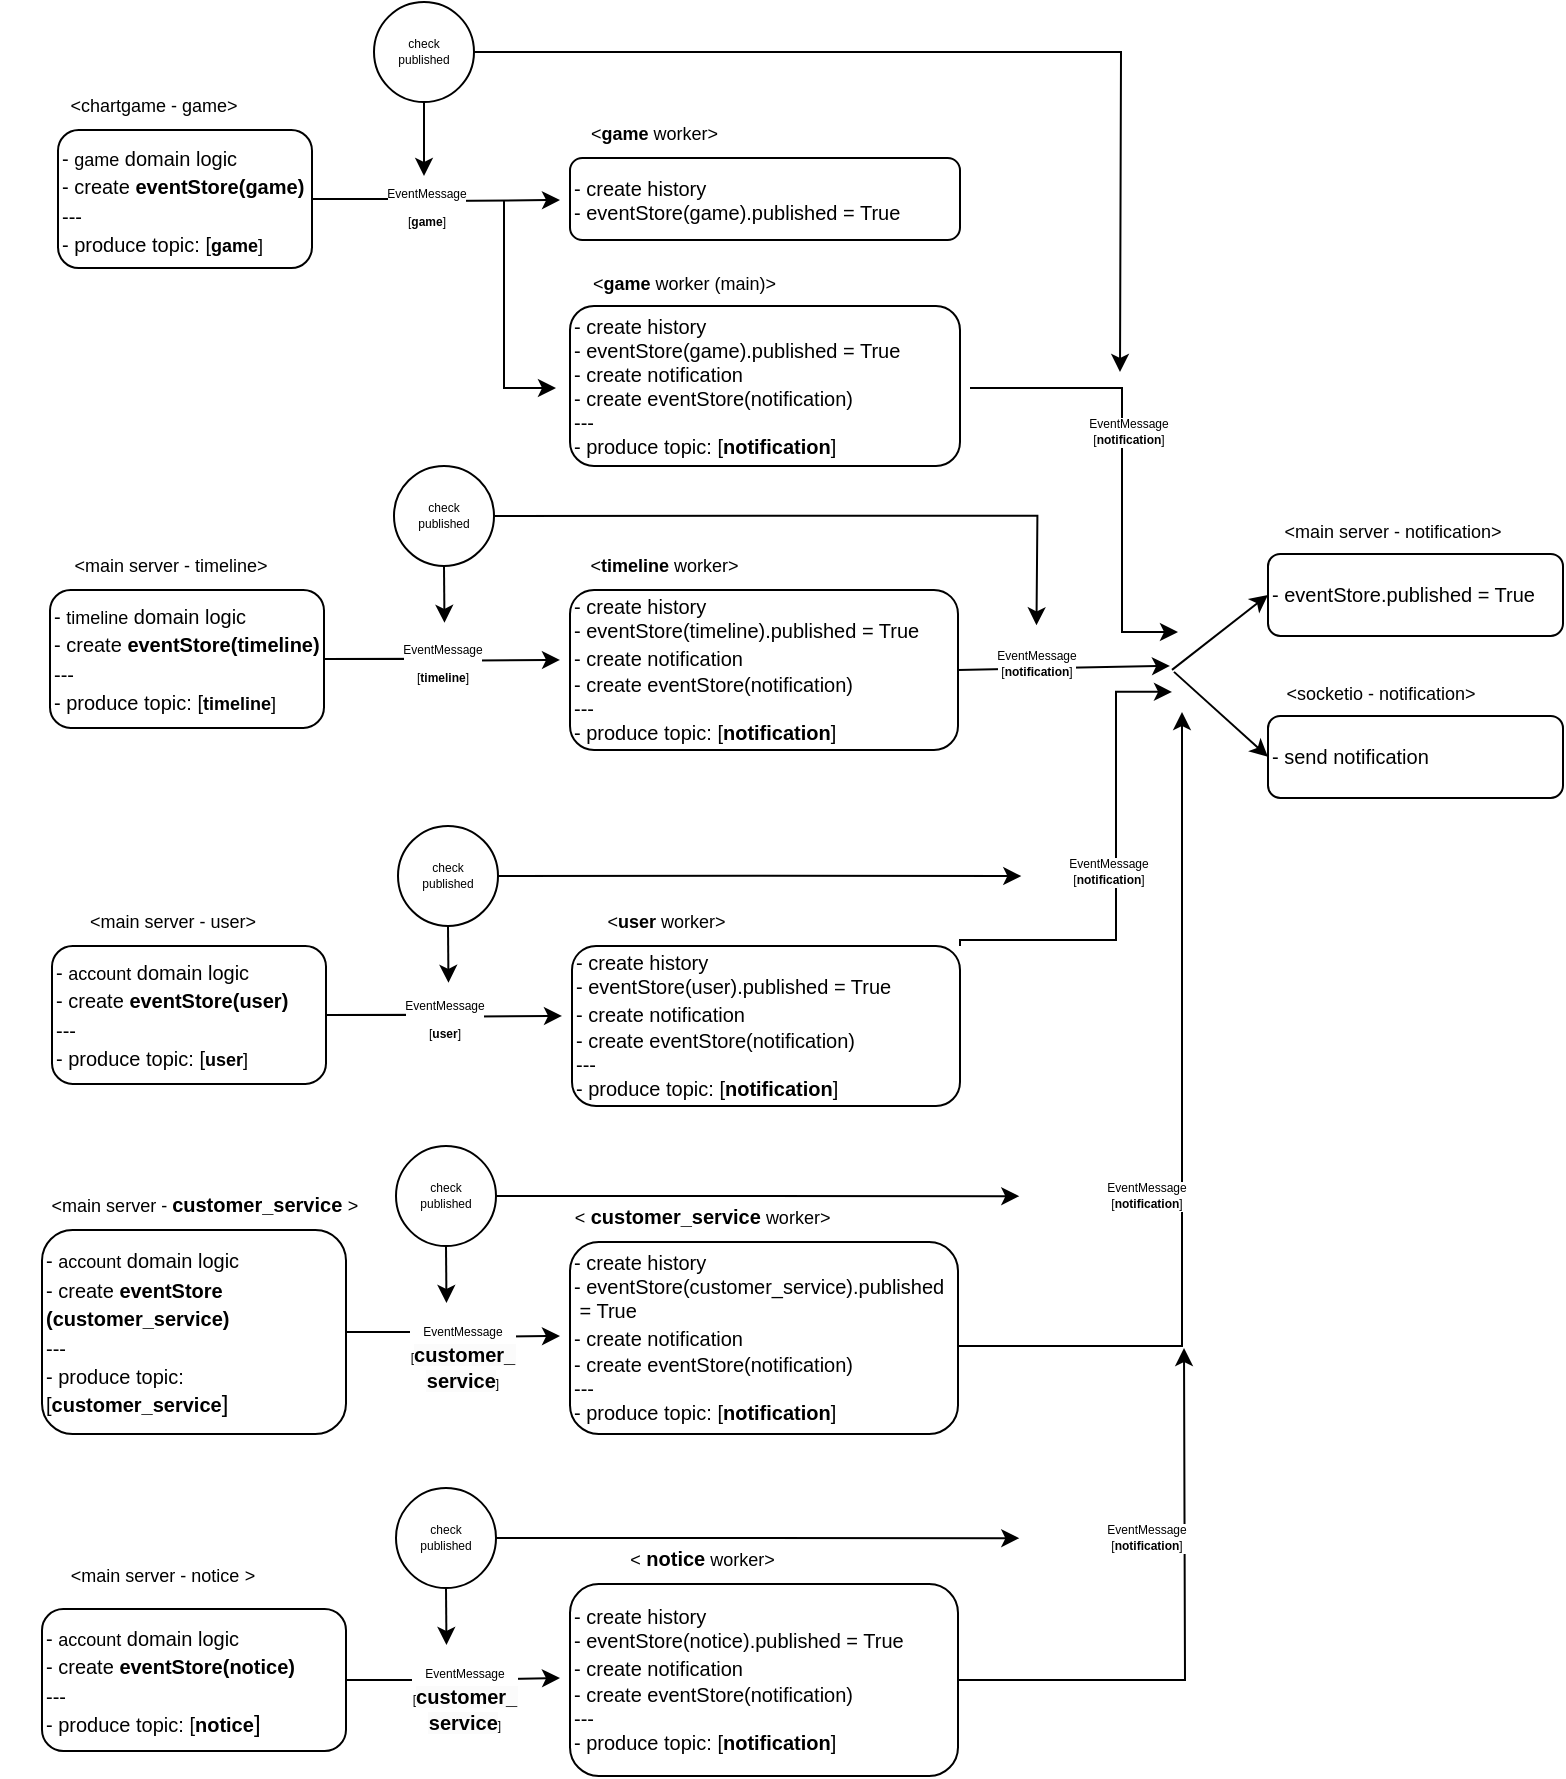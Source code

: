 <mxfile version="21.1.4" type="github">
  <diagram id="kS4wOgJoJpctDWW6DtEb" name="페이지-1">
    <mxGraphModel dx="989" dy="532" grid="0" gridSize="10" guides="1" tooltips="1" connect="1" arrows="1" fold="1" page="1" pageScale="1" pageWidth="1600" pageHeight="1200" math="0" shadow="0">
      <root>
        <mxCell id="0" />
        <mxCell id="1" parent="0" />
        <mxCell id="ygI4qlTkpjzLrh8nmS6X-7" value="&lt;p&gt;&lt;font style=&quot;font-size: 6px;&quot;&gt;EventMessage&lt;br&gt;[&lt;b style=&quot;&quot;&gt;game&lt;/b&gt;]&lt;/font&gt;&lt;/p&gt;" style="edgeStyle=orthogonalEdgeStyle;rounded=0;orthogonalLoop=1;jettySize=auto;html=1;exitX=1;exitY=0.5;exitDx=0;exitDy=0;" parent="1" source="ygI4qlTkpjzLrh8nmS6X-1" edge="1">
          <mxGeometry x="-0.1" y="-2" relative="1" as="geometry">
            <mxPoint x="348" y="186" as="targetPoint" />
            <mxPoint as="offset" />
          </mxGeometry>
        </mxCell>
        <mxCell id="ygI4qlTkpjzLrh8nmS6X-1" value="&lt;span style=&quot;background-color: initial; font-size: x-small;&quot;&gt;-&amp;nbsp;&lt;/span&gt;&lt;span style=&quot;font-size: 9px; text-align: center;&quot;&gt;game&lt;/span&gt;&lt;span style=&quot;background-color: initial; font-size: x-small;&quot;&gt;&amp;nbsp;domain logic&lt;br&gt;- create &lt;b&gt;eventStore(game)&lt;/b&gt;&lt;br&gt;---&lt;br&gt;- produce topic: [&lt;/span&gt;&lt;span style=&quot;font-size: 9px; text-align: center;&quot;&gt;&lt;b&gt;game&lt;/b&gt;]&lt;/span&gt;&lt;span style=&quot;background-color: initial; font-size: x-small;&quot;&gt;&lt;br&gt;&lt;/span&gt;" style="rounded=1;whiteSpace=wrap;html=1;align=left;" parent="1" vertex="1">
          <mxGeometry x="97" y="151" width="127" height="69" as="geometry" />
        </mxCell>
        <mxCell id="ygI4qlTkpjzLrh8nmS6X-2" value="&lt;font style=&quot;font-size: 9px;&quot;&gt;&amp;lt;chartgame - game&amp;gt;&lt;/font&gt;" style="text;html=1;strokeColor=none;fillColor=none;align=center;verticalAlign=middle;whiteSpace=wrap;rounded=0;" parent="1" vertex="1">
          <mxGeometry x="93" y="131" width="104" height="14" as="geometry" />
        </mxCell>
        <mxCell id="ygI4qlTkpjzLrh8nmS6X-18" value="&lt;font style=&quot;font-size: 9px;&quot;&gt;&lt;b&gt;&amp;nbsp;&lt;/b&gt;&amp;lt;&lt;b&gt;game &lt;/b&gt;worker&amp;gt;&lt;/font&gt;" style="text;html=1;strokeColor=none;fillColor=none;align=center;verticalAlign=middle;whiteSpace=wrap;rounded=0;" parent="1" vertex="1">
          <mxGeometry x="342" y="145" width="104" height="14" as="geometry" />
        </mxCell>
        <mxCell id="ygI4qlTkpjzLrh8nmS6X-20" value="&lt;span style=&quot;background-color: initial;&quot;&gt;&lt;font size=&quot;1&quot;&gt;&lt;div style=&quot;&quot;&gt;&lt;/div&gt;&lt;/font&gt;&lt;/span&gt;&lt;div style=&quot;font-size: x-small;&quot;&gt;- create history&lt;/div&gt;&lt;div style=&quot;font-size: x-small;&quot;&gt;- eventStore(game).published = True&lt;/div&gt;" style="rounded=1;whiteSpace=wrap;html=1;align=left;" parent="1" vertex="1">
          <mxGeometry x="353" y="165" width="195" height="41" as="geometry" />
        </mxCell>
        <mxCell id="ygI4qlTkpjzLrh8nmS6X-30" value="&lt;span style=&quot;background-color: initial;&quot;&gt;&lt;font size=&quot;1&quot;&gt;&lt;div style=&quot;&quot;&gt;&lt;span style=&quot;background-color: initial;&quot;&gt;- eventStore.published = True&lt;/span&gt;&lt;br&gt;&lt;/div&gt;&lt;/font&gt;&lt;/span&gt;" style="rounded=1;whiteSpace=wrap;html=1;align=left;" parent="1" vertex="1">
          <mxGeometry x="702" y="362.94" width="147.5" height="41" as="geometry" />
        </mxCell>
        <mxCell id="ygI4qlTkpjzLrh8nmS6X-31" value="&lt;font style=&quot;font-size: 9px;&quot;&gt;&amp;lt;main server - notification&amp;gt;&lt;/font&gt;" style="text;html=1;strokeColor=none;fillColor=none;align=center;verticalAlign=middle;whiteSpace=wrap;rounded=0;" parent="1" vertex="1">
          <mxGeometry x="696" y="343.94" width="137" height="14" as="geometry" />
        </mxCell>
        <mxCell id="ygI4qlTkpjzLrh8nmS6X-32" value="&lt;span style=&quot;background-color: initial;&quot;&gt;&lt;font size=&quot;1&quot;&gt;&lt;div style=&quot;&quot;&gt;- send notification&lt;/div&gt;&lt;/font&gt;&lt;/span&gt;" style="rounded=1;whiteSpace=wrap;html=1;align=left;" parent="1" vertex="1">
          <mxGeometry x="702" y="443.94" width="147.5" height="41" as="geometry" />
        </mxCell>
        <mxCell id="ygI4qlTkpjzLrh8nmS6X-33" value="&lt;font style=&quot;font-size: 9px;&quot;&gt;&amp;lt;socketio - notification&amp;gt;&lt;/font&gt;" style="text;html=1;strokeColor=none;fillColor=none;align=center;verticalAlign=middle;whiteSpace=wrap;rounded=0;" parent="1" vertex="1">
          <mxGeometry x="696" y="424.94" width="125" height="14" as="geometry" />
        </mxCell>
        <mxCell id="ygI4qlTkpjzLrh8nmS6X-34" value="" style="edgeStyle=none;orthogonalLoop=1;jettySize=auto;html=1;rounded=0;fontFamily=Helvetica;fontSize=6;entryX=0;entryY=0.5;entryDx=0;entryDy=0;" parent="1" target="ygI4qlTkpjzLrh8nmS6X-30" edge="1">
          <mxGeometry width="80" relative="1" as="geometry">
            <mxPoint x="654" y="420.94" as="sourcePoint" />
            <mxPoint x="701" y="421.15" as="targetPoint" />
            <Array as="points" />
          </mxGeometry>
        </mxCell>
        <mxCell id="ygI4qlTkpjzLrh8nmS6X-35" value="" style="edgeStyle=none;orthogonalLoop=1;jettySize=auto;html=1;rounded=0;fontFamily=Helvetica;fontSize=6;entryX=0;entryY=0.5;entryDx=0;entryDy=0;" parent="1" target="ygI4qlTkpjzLrh8nmS6X-32" edge="1">
          <mxGeometry width="80" relative="1" as="geometry">
            <mxPoint x="655" y="421.94" as="sourcePoint" />
            <mxPoint x="685" y="435.94" as="targetPoint" />
            <Array as="points" />
          </mxGeometry>
        </mxCell>
        <mxCell id="ygI4qlTkpjzLrh8nmS6X-36" value="&lt;p&gt;&lt;font style=&quot;font-size: 6px;&quot;&gt;EventMessage&lt;br&gt;[&lt;b style=&quot;&quot;&gt;timeline&lt;/b&gt;]&lt;/font&gt;&lt;/p&gt;" style="edgeStyle=orthogonalEdgeStyle;rounded=0;orthogonalLoop=1;jettySize=auto;html=1;exitX=1;exitY=0.5;exitDx=0;exitDy=0;" parent="1" source="ygI4qlTkpjzLrh8nmS6X-37" edge="1">
          <mxGeometry relative="1" as="geometry">
            <mxPoint x="348" y="415.94" as="targetPoint" />
          </mxGeometry>
        </mxCell>
        <mxCell id="ygI4qlTkpjzLrh8nmS6X-37" value="&lt;span style=&quot;background-color: initial; font-size: x-small;&quot;&gt;-&amp;nbsp;&lt;/span&gt;&lt;span style=&quot;font-size: 9px; text-align: center;&quot;&gt;timeline&lt;/span&gt;&lt;span style=&quot;background-color: initial; font-size: x-small;&quot;&gt;&amp;nbsp;domain logic&lt;br&gt;- create &lt;b&gt;eventStore(timeline)&lt;/b&gt;&lt;br&gt;---&lt;br&gt;- produce topic: [&lt;/span&gt;&lt;span style=&quot;font-size: 9px; text-align: center;&quot;&gt;&lt;b&gt;timeline&lt;/b&gt;&lt;/span&gt;&lt;span style=&quot;font-size: 9px; text-align: center;&quot;&gt;]&lt;/span&gt;&lt;span style=&quot;background-color: initial; font-size: x-small;&quot;&gt;&lt;br&gt;&lt;/span&gt;" style="rounded=1;whiteSpace=wrap;html=1;align=left;" parent="1" vertex="1">
          <mxGeometry x="93" y="380.94" width="137" height="69" as="geometry" />
        </mxCell>
        <mxCell id="ygI4qlTkpjzLrh8nmS6X-38" value="&lt;font style=&quot;font-size: 9px;&quot;&gt;&amp;lt;main server - timeline&amp;gt;&lt;/font&gt;" style="text;html=1;strokeColor=none;fillColor=none;align=center;verticalAlign=middle;whiteSpace=wrap;rounded=0;" parent="1" vertex="1">
          <mxGeometry x="93" y="360.94" width="121" height="14" as="geometry" />
        </mxCell>
        <mxCell id="ygI4qlTkpjzLrh8nmS6X-39" value="&lt;font style=&quot;font-size: 9px;&quot;&gt;&lt;b&gt;&amp;nbsp;&lt;/b&gt;&amp;lt;&lt;b&gt;timeline&amp;nbsp;&lt;/b&gt;worker&amp;gt;&lt;/font&gt;" style="text;html=1;strokeColor=none;fillColor=none;align=center;verticalAlign=middle;whiteSpace=wrap;rounded=0;" parent="1" vertex="1">
          <mxGeometry x="347" y="360.94" width="104" height="14" as="geometry" />
        </mxCell>
        <mxCell id="ygI4qlTkpjzLrh8nmS6X-42" style="edgeStyle=none;rounded=0;orthogonalLoop=1;jettySize=auto;html=1;exitX=1;exitY=0.5;exitDx=0;exitDy=0;fontFamily=Helvetica;fontSize=6;" parent="1" source="ygI4qlTkpjzLrh8nmS6X-40" edge="1">
          <mxGeometry relative="1" as="geometry">
            <mxPoint x="653" y="418.94" as="targetPoint" />
          </mxGeometry>
        </mxCell>
        <mxCell id="ygI4qlTkpjzLrh8nmS6X-46" value="EventMessage&lt;br&gt;[&lt;b&gt;notification&lt;/b&gt;]" style="edgeLabel;html=1;align=center;verticalAlign=middle;resizable=0;points=[];fontSize=6;fontFamily=Helvetica;" parent="ygI4qlTkpjzLrh8nmS6X-42" vertex="1" connectable="0">
          <mxGeometry x="-0.329" y="3" relative="1" as="geometry">
            <mxPoint x="3" as="offset" />
          </mxGeometry>
        </mxCell>
        <mxCell id="ygI4qlTkpjzLrh8nmS6X-40" value="&lt;font size=&quot;1&quot;&gt;&lt;div style=&quot;&quot;&gt;- create history&lt;/div&gt;&lt;div style=&quot;&quot;&gt;- eventStore(timeline).published = True&lt;/div&gt;&lt;/font&gt;&lt;span style=&quot;font-size: x-small;&quot;&gt;- create notification&lt;/span&gt;&lt;span style=&quot;background-color: initial;&quot;&gt;&lt;font size=&quot;1&quot;&gt;&lt;div style=&quot;&quot;&gt;- create eventStore(notification)&lt;/div&gt;&lt;div style=&quot;&quot;&gt;---&lt;/div&gt;&lt;div style=&quot;&quot;&gt;- produce topic: [&lt;b&gt;notification&lt;/b&gt;]&lt;/div&gt;&lt;/font&gt;&lt;/span&gt;" style="rounded=1;whiteSpace=wrap;html=1;align=left;" parent="1" vertex="1">
          <mxGeometry x="353" y="380.94" width="194" height="80.06" as="geometry" />
        </mxCell>
        <mxCell id="ygI4qlTkpjzLrh8nmS6X-47" value="&lt;p&gt;&lt;font style=&quot;font-size: 6px;&quot;&gt;EventMessage&lt;br&gt;[&lt;b style=&quot;&quot;&gt;user&lt;/b&gt;]&lt;/font&gt;&lt;/p&gt;" style="edgeStyle=orthogonalEdgeStyle;rounded=0;orthogonalLoop=1;jettySize=auto;html=1;exitX=1;exitY=0.5;exitDx=0;exitDy=0;" parent="1" source="ygI4qlTkpjzLrh8nmS6X-48" edge="1">
          <mxGeometry relative="1" as="geometry">
            <mxPoint x="349" y="593.94" as="targetPoint" />
          </mxGeometry>
        </mxCell>
        <mxCell id="ygI4qlTkpjzLrh8nmS6X-48" value="&lt;span style=&quot;background-color: initial; font-size: x-small;&quot;&gt;-&amp;nbsp;&lt;/span&gt;&lt;span style=&quot;font-size: 9px; text-align: center;&quot;&gt;account&lt;/span&gt;&lt;span style=&quot;background-color: initial; font-size: x-small;&quot;&gt;&amp;nbsp;domain logic&lt;br&gt;- create &lt;b&gt;eventStore(user)&lt;/b&gt;&lt;br&gt;---&lt;br&gt;- produce topic: [&lt;/span&gt;&lt;span style=&quot;font-size: 9px; text-align: center;&quot;&gt;&lt;b&gt;user&lt;/b&gt;&lt;/span&gt;&lt;span style=&quot;font-size: 9px; text-align: center;&quot;&gt;]&lt;/span&gt;&lt;span style=&quot;background-color: initial; font-size: x-small;&quot;&gt;&lt;br&gt;&lt;/span&gt;" style="rounded=1;whiteSpace=wrap;html=1;align=left;" parent="1" vertex="1">
          <mxGeometry x="94" y="558.94" width="137" height="69" as="geometry" />
        </mxCell>
        <mxCell id="ygI4qlTkpjzLrh8nmS6X-49" value="&lt;font style=&quot;font-size: 9px;&quot;&gt;&amp;lt;main server - user&amp;gt;&lt;/font&gt;" style="text;html=1;strokeColor=none;fillColor=none;align=center;verticalAlign=middle;whiteSpace=wrap;rounded=0;" parent="1" vertex="1">
          <mxGeometry x="94" y="538.94" width="121" height="14" as="geometry" />
        </mxCell>
        <mxCell id="ygI4qlTkpjzLrh8nmS6X-50" value="&lt;font style=&quot;font-size: 9px;&quot;&gt;&lt;b&gt;&amp;nbsp;&lt;/b&gt;&amp;lt;&lt;b&gt;user&amp;nbsp;&lt;/b&gt;worker&amp;gt;&lt;/font&gt;" style="text;html=1;strokeColor=none;fillColor=none;align=center;verticalAlign=middle;whiteSpace=wrap;rounded=0;" parent="1" vertex="1">
          <mxGeometry x="348" y="538.94" width="104" height="14" as="geometry" />
        </mxCell>
        <mxCell id="ygI4qlTkpjzLrh8nmS6X-52" style="edgeStyle=orthogonalEdgeStyle;rounded=0;orthogonalLoop=1;jettySize=auto;html=1;exitX=1;exitY=0;exitDx=0;exitDy=0;fontFamily=Helvetica;fontSize=6;" parent="1" source="ygI4qlTkpjzLrh8nmS6X-51" edge="1">
          <mxGeometry relative="1" as="geometry">
            <mxPoint x="654" y="431.94" as="targetPoint" />
            <Array as="points">
              <mxPoint x="548" y="555.94" />
              <mxPoint x="626" y="555.94" />
              <mxPoint x="626" y="431.94" />
            </Array>
          </mxGeometry>
        </mxCell>
        <mxCell id="ygI4qlTkpjzLrh8nmS6X-53" value="EventMessage&lt;br&gt;[&lt;b&gt;notification&lt;/b&gt;]" style="edgeLabel;html=1;align=center;verticalAlign=middle;resizable=0;points=[];fontSize=6;fontFamily=Helvetica;" parent="ygI4qlTkpjzLrh8nmS6X-52" vertex="1" connectable="0">
          <mxGeometry x="-0.483" relative="1" as="geometry">
            <mxPoint x="17" y="-34" as="offset" />
          </mxGeometry>
        </mxCell>
        <mxCell id="ygI4qlTkpjzLrh8nmS6X-51" value="&lt;font size=&quot;1&quot;&gt;&lt;div style=&quot;&quot;&gt;- create history&lt;/div&gt;&lt;div style=&quot;&quot;&gt;- eventStore(user).published = True&lt;span style=&quot;background-color: initial;&quot;&gt;&amp;nbsp;&lt;/span&gt;&lt;/div&gt;&lt;/font&gt;&lt;span style=&quot;font-size: x-small;&quot;&gt;- create notification&lt;/span&gt;&lt;span style=&quot;background-color: initial;&quot;&gt;&lt;font size=&quot;1&quot;&gt;&lt;div style=&quot;&quot;&gt;- create eventStore(notification)&lt;/div&gt;&lt;div style=&quot;&quot;&gt;---&lt;/div&gt;&lt;div style=&quot;&quot;&gt;- produce topic: [&lt;b&gt;notification&lt;/b&gt;]&lt;/div&gt;&lt;/font&gt;&lt;/span&gt;" style="rounded=1;whiteSpace=wrap;html=1;align=left;" parent="1" vertex="1">
          <mxGeometry x="354" y="558.94" width="194" height="80.06" as="geometry" />
        </mxCell>
        <mxCell id="n5KtZQD_1HHvi992WCK9-2" style="edgeStyle=orthogonalEdgeStyle;rounded=0;orthogonalLoop=1;jettySize=auto;html=1;exitX=0.5;exitY=1;exitDx=0;exitDy=0;fontFamily=Helvetica;fontSize=6;" parent="1" source="n5KtZQD_1HHvi992WCK9-1" edge="1">
          <mxGeometry relative="1" as="geometry">
            <mxPoint x="280" y="174" as="targetPoint" />
            <Array as="points">
              <mxPoint x="280" y="142" />
              <mxPoint x="280" y="171" />
            </Array>
          </mxGeometry>
        </mxCell>
        <mxCell id="n5KtZQD_1HHvi992WCK9-11" style="edgeStyle=orthogonalEdgeStyle;rounded=0;orthogonalLoop=1;jettySize=auto;html=1;exitX=1;exitY=0.5;exitDx=0;exitDy=0;fontFamily=Helvetica;fontSize=6;" parent="1" source="n5KtZQD_1HHvi992WCK9-1" edge="1">
          <mxGeometry relative="1" as="geometry">
            <mxPoint x="628" y="272" as="targetPoint" />
          </mxGeometry>
        </mxCell>
        <mxCell id="n5KtZQD_1HHvi992WCK9-1" value="check&lt;br&gt;published" style="ellipse;whiteSpace=wrap;html=1;fontFamily=Helvetica;fontSize=6;" parent="1" vertex="1">
          <mxGeometry x="255" y="87" width="50" height="50" as="geometry" />
        </mxCell>
        <mxCell id="n5KtZQD_1HHvi992WCK9-5" style="edgeStyle=orthogonalEdgeStyle;rounded=0;orthogonalLoop=1;jettySize=auto;html=1;exitX=0.5;exitY=1;exitDx=0;exitDy=0;fontFamily=Helvetica;fontSize=6;" parent="1" source="n5KtZQD_1HHvi992WCK9-6" edge="1">
          <mxGeometry relative="1" as="geometry">
            <mxPoint x="290.241" y="397.423" as="targetPoint" />
          </mxGeometry>
        </mxCell>
        <mxCell id="n5KtZQD_1HHvi992WCK9-10" style="edgeStyle=orthogonalEdgeStyle;rounded=0;orthogonalLoop=1;jettySize=auto;html=1;exitX=1;exitY=0.5;exitDx=0;exitDy=0;fontFamily=Helvetica;fontSize=6;" parent="1" source="n5KtZQD_1HHvi992WCK9-6" edge="1">
          <mxGeometry relative="1" as="geometry">
            <mxPoint x="586.241" y="398.664" as="targetPoint" />
          </mxGeometry>
        </mxCell>
        <mxCell id="n5KtZQD_1HHvi992WCK9-6" value="check&lt;br&gt;published" style="ellipse;whiteSpace=wrap;html=1;fontFamily=Helvetica;fontSize=6;" parent="1" vertex="1">
          <mxGeometry x="265" y="318.94" width="50" height="50" as="geometry" />
        </mxCell>
        <mxCell id="n5KtZQD_1HHvi992WCK9-7" style="edgeStyle=orthogonalEdgeStyle;rounded=0;orthogonalLoop=1;jettySize=auto;html=1;exitX=0.5;exitY=1;exitDx=0;exitDy=0;fontFamily=Helvetica;fontSize=6;" parent="1" source="n5KtZQD_1HHvi992WCK9-8" edge="1">
          <mxGeometry relative="1" as="geometry">
            <mxPoint x="292.241" y="577.423" as="targetPoint" />
          </mxGeometry>
        </mxCell>
        <mxCell id="n5KtZQD_1HHvi992WCK9-9" style="edgeStyle=orthogonalEdgeStyle;rounded=0;orthogonalLoop=1;jettySize=auto;html=1;exitX=1;exitY=0.5;exitDx=0;exitDy=0;fontFamily=Helvetica;fontSize=6;" parent="1" source="n5KtZQD_1HHvi992WCK9-8" edge="1">
          <mxGeometry relative="1" as="geometry">
            <mxPoint x="578.655" y="524.043" as="targetPoint" />
          </mxGeometry>
        </mxCell>
        <mxCell id="n5KtZQD_1HHvi992WCK9-8" value="check&lt;br&gt;published" style="ellipse;whiteSpace=wrap;html=1;fontFamily=Helvetica;fontSize=6;" parent="1" vertex="1">
          <mxGeometry x="267" y="498.94" width="50" height="50" as="geometry" />
        </mxCell>
        <mxCell id="0CbeLbWnWoLKqLyISxYu-1" value="&lt;span style=&quot;background-color: initial;&quot;&gt;&lt;font size=&quot;1&quot;&gt;&lt;div style=&quot;&quot;&gt;&lt;/div&gt;&lt;/font&gt;&lt;/span&gt;&lt;div style=&quot;font-size: x-small;&quot;&gt;- create history&lt;/div&gt;&lt;div style=&quot;font-size: x-small;&quot;&gt;- eventStore(game).published = True&lt;/div&gt;&lt;div style=&quot;font-size: x-small;&quot;&gt;- create notification&lt;/div&gt;&lt;div style=&quot;font-size: x-small;&quot;&gt;- create eventStore(notification)&lt;/div&gt;&lt;div style=&quot;font-size: x-small;&quot;&gt;---&lt;/div&gt;&lt;div style=&quot;font-size: x-small;&quot;&gt;- produce topic: [&lt;b&gt;notification&lt;/b&gt;]&lt;/div&gt;" style="rounded=1;whiteSpace=wrap;html=1;align=left;" parent="1" vertex="1">
          <mxGeometry x="353" y="239" width="195" height="80" as="geometry" />
        </mxCell>
        <mxCell id="0CbeLbWnWoLKqLyISxYu-2" style="edgeStyle=orthogonalEdgeStyle;rounded=0;orthogonalLoop=1;jettySize=auto;html=1;fontFamily=Helvetica;fontSize=6;" parent="1" edge="1">
          <mxGeometry relative="1" as="geometry">
            <mxPoint x="657" y="402" as="targetPoint" />
            <Array as="points">
              <mxPoint x="629" y="280" />
              <mxPoint x="629" y="402" />
            </Array>
            <mxPoint x="553" y="280" as="sourcePoint" />
          </mxGeometry>
        </mxCell>
        <mxCell id="0CbeLbWnWoLKqLyISxYu-3" value="EventMessage&lt;br&gt;[&lt;b&gt;notification&lt;/b&gt;]" style="edgeLabel;html=1;align=center;verticalAlign=middle;resizable=0;points=[];fontSize=6;fontFamily=Helvetica;" parent="0CbeLbWnWoLKqLyISxYu-2" vertex="1" connectable="0">
          <mxGeometry x="-0.33" y="-1" relative="1" as="geometry">
            <mxPoint x="3" y="21" as="offset" />
          </mxGeometry>
        </mxCell>
        <mxCell id="0CbeLbWnWoLKqLyISxYu-6" value="&lt;font style=&quot;font-size: 9px;&quot;&gt;&lt;b&gt;&amp;nbsp;&lt;/b&gt;&amp;lt;&lt;b&gt;game &lt;/b&gt;worker (main)&amp;gt;&lt;/font&gt;" style="text;html=1;strokeColor=none;fillColor=none;align=center;verticalAlign=middle;whiteSpace=wrap;rounded=0;" parent="1" vertex="1">
          <mxGeometry x="353" y="220" width="112" height="14" as="geometry" />
        </mxCell>
        <mxCell id="0CbeLbWnWoLKqLyISxYu-10" value="" style="edgeStyle=none;orthogonalLoop=1;jettySize=auto;html=1;rounded=0;" parent="1" edge="1">
          <mxGeometry width="100" relative="1" as="geometry">
            <mxPoint x="320" y="186" as="sourcePoint" />
            <mxPoint x="346" y="280" as="targetPoint" />
            <Array as="points">
              <mxPoint x="320" y="280" />
            </Array>
          </mxGeometry>
        </mxCell>
        <mxCell id="8nb21TrZ33kqRCniUgmC-1" value="&lt;p&gt;&lt;font style=&quot;font-size: 6px;&quot;&gt;EventMessage&lt;br&gt;[&lt;b style=&quot;border-color: var(--border-color); text-align: left; background-color: rgb(251, 251, 251); font-size: x-small;&quot;&gt;customer_&lt;br&gt;service&lt;/b&gt;]&lt;/font&gt;&lt;/p&gt;" style="edgeStyle=orthogonalEdgeStyle;rounded=0;orthogonalLoop=1;jettySize=auto;html=1;exitX=1;exitY=0.5;exitDx=0;exitDy=0;" edge="1" parent="1" source="8nb21TrZ33kqRCniUgmC-2">
          <mxGeometry x="0.101" y="-9" relative="1" as="geometry">
            <mxPoint x="348" y="754" as="targetPoint" />
            <mxPoint as="offset" />
          </mxGeometry>
        </mxCell>
        <mxCell id="8nb21TrZ33kqRCniUgmC-2" value="&lt;span style=&quot;background-color: initial; font-size: x-small;&quot;&gt;-&amp;nbsp;&lt;/span&gt;&lt;span style=&quot;font-size: 9px; text-align: center;&quot;&gt;account&lt;/span&gt;&lt;span style=&quot;background-color: initial; font-size: x-small;&quot;&gt;&amp;nbsp;domain logic&lt;br&gt;- create &lt;b&gt;eventStore&lt;br&gt;(customer_service)&lt;/b&gt;&lt;br&gt;---&lt;br&gt;- produce topic: [&lt;/span&gt;&lt;b style=&quot;border-color: var(--border-color); font-size: x-small;&quot;&gt;customer_service&lt;/b&gt;]&lt;span style=&quot;background-color: initial; font-size: x-small;&quot;&gt;&lt;br&gt;&lt;/span&gt;" style="rounded=1;whiteSpace=wrap;html=1;align=left;" vertex="1" parent="1">
          <mxGeometry x="89" y="701" width="152" height="102" as="geometry" />
        </mxCell>
        <mxCell id="8nb21TrZ33kqRCniUgmC-3" value="&lt;font style=&quot;font-size: 9px;&quot;&gt;&amp;lt;main server -&amp;nbsp;&lt;b style=&quot;border-color: var(--border-color); font-size: x-small; text-align: left;&quot;&gt;customer_service&amp;nbsp;&lt;/b&gt;&amp;gt;&lt;/font&gt;" style="text;html=1;strokeColor=none;fillColor=none;align=center;verticalAlign=middle;whiteSpace=wrap;rounded=0;" vertex="1" parent="1">
          <mxGeometry x="89" y="681" width="163" height="14" as="geometry" />
        </mxCell>
        <mxCell id="8nb21TrZ33kqRCniUgmC-4" value="&lt;font style=&quot;font-size: 9px;&quot;&gt;&lt;b&gt;&amp;nbsp;&lt;/b&gt;&amp;lt;&lt;b style=&quot;border-color: var(--border-color); text-align: left; font-size: x-small;&quot;&gt;&amp;nbsp;customer_service&lt;/b&gt;&lt;b&gt;&amp;nbsp;&lt;/b&gt;worker&amp;gt;&lt;/font&gt;" style="text;html=1;strokeColor=none;fillColor=none;align=center;verticalAlign=middle;whiteSpace=wrap;rounded=0;" vertex="1" parent="1">
          <mxGeometry x="366" y="687" width="104" height="14" as="geometry" />
        </mxCell>
        <mxCell id="8nb21TrZ33kqRCniUgmC-6" value="&lt;font size=&quot;1&quot;&gt;&lt;div style=&quot;&quot;&gt;- create history&lt;/div&gt;&lt;div style=&quot;&quot;&gt;- eventStore(customer_service).published&lt;br&gt;&amp;nbsp;= True&lt;span style=&quot;background-color: initial;&quot;&gt;&amp;nbsp;&lt;/span&gt;&lt;/div&gt;&lt;/font&gt;&lt;span style=&quot;font-size: x-small;&quot;&gt;- create notification&lt;/span&gt;&lt;span style=&quot;background-color: initial;&quot;&gt;&lt;font size=&quot;1&quot;&gt;&lt;div style=&quot;&quot;&gt;- create eventStore(notification)&lt;/div&gt;&lt;div style=&quot;&quot;&gt;---&lt;/div&gt;&lt;div style=&quot;&quot;&gt;- produce topic: [&lt;b&gt;notification&lt;/b&gt;]&lt;/div&gt;&lt;/font&gt;&lt;/span&gt;" style="rounded=1;whiteSpace=wrap;html=1;align=left;" vertex="1" parent="1">
          <mxGeometry x="353" y="707" width="194" height="96" as="geometry" />
        </mxCell>
        <mxCell id="8nb21TrZ33kqRCniUgmC-7" style="edgeStyle=orthogonalEdgeStyle;rounded=0;orthogonalLoop=1;jettySize=auto;html=1;exitX=0.5;exitY=1;exitDx=0;exitDy=0;fontFamily=Helvetica;fontSize=6;" edge="1" parent="1" source="8nb21TrZ33kqRCniUgmC-9">
          <mxGeometry relative="1" as="geometry">
            <mxPoint x="291.241" y="737.483" as="targetPoint" />
          </mxGeometry>
        </mxCell>
        <mxCell id="8nb21TrZ33kqRCniUgmC-8" style="edgeStyle=orthogonalEdgeStyle;rounded=0;orthogonalLoop=1;jettySize=auto;html=1;exitX=1;exitY=0.5;exitDx=0;exitDy=0;fontFamily=Helvetica;fontSize=6;" edge="1" parent="1" source="8nb21TrZ33kqRCniUgmC-9">
          <mxGeometry relative="1" as="geometry">
            <mxPoint x="577.655" y="684.103" as="targetPoint" />
          </mxGeometry>
        </mxCell>
        <mxCell id="8nb21TrZ33kqRCniUgmC-9" value="check&lt;br&gt;published" style="ellipse;whiteSpace=wrap;html=1;fontFamily=Helvetica;fontSize=6;" vertex="1" parent="1">
          <mxGeometry x="266" y="659" width="50" height="50" as="geometry" />
        </mxCell>
        <mxCell id="8nb21TrZ33kqRCniUgmC-10" style="edgeStyle=orthogonalEdgeStyle;rounded=0;orthogonalLoop=1;jettySize=auto;html=1;fontFamily=Helvetica;fontSize=6;exitX=1;exitY=0.5;exitDx=0;exitDy=0;" edge="1" parent="1" source="8nb21TrZ33kqRCniUgmC-6">
          <mxGeometry relative="1" as="geometry">
            <mxPoint x="659" y="442" as="targetPoint" />
            <Array as="points">
              <mxPoint x="659" y="759" />
            </Array>
            <mxPoint x="555" y="755" as="sourcePoint" />
          </mxGeometry>
        </mxCell>
        <mxCell id="8nb21TrZ33kqRCniUgmC-11" value="EventMessage&lt;br&gt;[&lt;b&gt;notification&lt;/b&gt;]" style="edgeLabel;html=1;align=center;verticalAlign=middle;resizable=0;points=[];fontSize=6;fontFamily=Helvetica;" vertex="1" connectable="0" parent="8nb21TrZ33kqRCniUgmC-10">
          <mxGeometry x="-0.483" relative="1" as="geometry">
            <mxPoint x="-14" y="-75" as="offset" />
          </mxGeometry>
        </mxCell>
        <mxCell id="8nb21TrZ33kqRCniUgmC-12" value="&lt;p&gt;&lt;font style=&quot;font-size: 6px;&quot;&gt;EventMessage&lt;br&gt;[&lt;b style=&quot;border-color: var(--border-color); text-align: left; background-color: rgb(251, 251, 251); font-size: x-small;&quot;&gt;customer_&lt;br&gt;service&lt;/b&gt;]&lt;/font&gt;&lt;/p&gt;" style="edgeStyle=orthogonalEdgeStyle;rounded=0;orthogonalLoop=1;jettySize=auto;html=1;exitX=1;exitY=0.5;exitDx=0;exitDy=0;" edge="1" parent="1" source="8nb21TrZ33kqRCniUgmC-13">
          <mxGeometry x="0.101" y="-9" relative="1" as="geometry">
            <mxPoint x="348" y="925" as="targetPoint" />
            <mxPoint as="offset" />
          </mxGeometry>
        </mxCell>
        <mxCell id="8nb21TrZ33kqRCniUgmC-13" value="&lt;span style=&quot;background-color: initial; font-size: x-small;&quot;&gt;-&amp;nbsp;&lt;/span&gt;&lt;span style=&quot;font-size: 9px; text-align: center;&quot;&gt;account&lt;/span&gt;&lt;span style=&quot;background-color: initial; font-size: x-small;&quot;&gt;&amp;nbsp;domain logic&lt;br&gt;- create &lt;b&gt;eventStore(notice)&lt;/b&gt;&lt;br&gt;---&lt;br&gt;- produce topic: [&lt;b&gt;notice&lt;/b&gt;&lt;/span&gt;]&lt;span style=&quot;background-color: initial; font-size: x-small;&quot;&gt;&lt;br&gt;&lt;/span&gt;" style="rounded=1;whiteSpace=wrap;html=1;align=left;" vertex="1" parent="1">
          <mxGeometry x="89" y="890.5" width="152" height="71" as="geometry" />
        </mxCell>
        <mxCell id="8nb21TrZ33kqRCniUgmC-14" value="&lt;font style=&quot;font-size: 9px;&quot;&gt;&amp;lt;main server - notice&lt;b style=&quot;border-color: var(--border-color); font-size: x-small; text-align: left;&quot;&gt;&amp;nbsp;&lt;/b&gt;&amp;gt;&lt;/font&gt;" style="text;html=1;strokeColor=none;fillColor=none;align=center;verticalAlign=middle;whiteSpace=wrap;rounded=0;" vertex="1" parent="1">
          <mxGeometry x="68" y="866" width="163" height="14" as="geometry" />
        </mxCell>
        <mxCell id="8nb21TrZ33kqRCniUgmC-15" value="&lt;font style=&quot;font-size: 9px;&quot;&gt;&lt;b&gt;&amp;nbsp;&lt;/b&gt;&amp;lt;&lt;b style=&quot;border-color: var(--border-color); text-align: left; font-size: x-small;&quot;&gt;&amp;nbsp;notice&lt;/b&gt;&lt;b&gt;&amp;nbsp;&lt;/b&gt;worker&amp;gt;&lt;/font&gt;" style="text;html=1;strokeColor=none;fillColor=none;align=center;verticalAlign=middle;whiteSpace=wrap;rounded=0;" vertex="1" parent="1">
          <mxGeometry x="366" y="858" width="104" height="14" as="geometry" />
        </mxCell>
        <mxCell id="8nb21TrZ33kqRCniUgmC-21" style="edgeStyle=orthogonalEdgeStyle;rounded=0;orthogonalLoop=1;jettySize=auto;html=1;exitX=1;exitY=0.5;exitDx=0;exitDy=0;" edge="1" parent="1" source="8nb21TrZ33kqRCniUgmC-16">
          <mxGeometry relative="1" as="geometry">
            <mxPoint x="660" y="760" as="targetPoint" />
          </mxGeometry>
        </mxCell>
        <mxCell id="8nb21TrZ33kqRCniUgmC-16" value="&lt;font size=&quot;1&quot;&gt;&lt;div style=&quot;&quot;&gt;- create history&lt;/div&gt;&lt;div style=&quot;&quot;&gt;- eventStore(notice).published&amp;nbsp;= True&lt;span style=&quot;background-color: initial;&quot;&gt;&amp;nbsp;&lt;/span&gt;&lt;/div&gt;&lt;/font&gt;&lt;span style=&quot;font-size: x-small;&quot;&gt;- create notification&lt;/span&gt;&lt;span style=&quot;background-color: initial;&quot;&gt;&lt;font size=&quot;1&quot;&gt;&lt;div style=&quot;&quot;&gt;- create eventStore(notification)&lt;/div&gt;&lt;div style=&quot;&quot;&gt;---&lt;/div&gt;&lt;div style=&quot;&quot;&gt;- produce topic: [&lt;b&gt;notification&lt;/b&gt;]&lt;/div&gt;&lt;/font&gt;&lt;/span&gt;" style="rounded=1;whiteSpace=wrap;html=1;align=left;" vertex="1" parent="1">
          <mxGeometry x="353" y="878" width="194" height="96" as="geometry" />
        </mxCell>
        <mxCell id="8nb21TrZ33kqRCniUgmC-17" style="edgeStyle=orthogonalEdgeStyle;rounded=0;orthogonalLoop=1;jettySize=auto;html=1;exitX=0.5;exitY=1;exitDx=0;exitDy=0;fontFamily=Helvetica;fontSize=6;" edge="1" parent="1" source="8nb21TrZ33kqRCniUgmC-19">
          <mxGeometry relative="1" as="geometry">
            <mxPoint x="291.241" y="908.483" as="targetPoint" />
          </mxGeometry>
        </mxCell>
        <mxCell id="8nb21TrZ33kqRCniUgmC-18" style="edgeStyle=orthogonalEdgeStyle;rounded=0;orthogonalLoop=1;jettySize=auto;html=1;exitX=1;exitY=0.5;exitDx=0;exitDy=0;fontFamily=Helvetica;fontSize=6;" edge="1" parent="1" source="8nb21TrZ33kqRCniUgmC-19">
          <mxGeometry relative="1" as="geometry">
            <mxPoint x="577.655" y="855.103" as="targetPoint" />
          </mxGeometry>
        </mxCell>
        <mxCell id="8nb21TrZ33kqRCniUgmC-19" value="check&lt;br&gt;published" style="ellipse;whiteSpace=wrap;html=1;fontFamily=Helvetica;fontSize=6;" vertex="1" parent="1">
          <mxGeometry x="266" y="830" width="50" height="50" as="geometry" />
        </mxCell>
        <mxCell id="8nb21TrZ33kqRCniUgmC-20" value="EventMessage&lt;br&gt;[&lt;b&gt;notification&lt;/b&gt;]" style="edgeLabel;html=1;align=center;verticalAlign=middle;resizable=0;points=[];fontSize=6;fontFamily=Helvetica;" vertex="1" connectable="0" parent="1">
          <mxGeometry x="640.69" y="855.034" as="geometry" />
        </mxCell>
      </root>
    </mxGraphModel>
  </diagram>
</mxfile>
